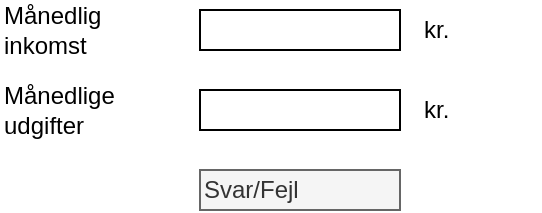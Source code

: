 <mxfile version="26.0.1">
  <diagram name="Side-1" id="G5QGJ-1rBLK25jhtir3_">
    <mxGraphModel dx="450" dy="702" grid="1" gridSize="10" guides="1" tooltips="1" connect="1" arrows="1" fold="1" page="1" pageScale="1" pageWidth="827" pageHeight="1169" math="0" shadow="0">
      <root>
        <mxCell id="0" />
        <mxCell id="1" parent="0" />
        <mxCell id="7I9gYKgFGkx-DXvByydu-1" value="Månedlig inkomst" style="text;html=1;align=left;verticalAlign=middle;whiteSpace=wrap;rounded=0;" vertex="1" parent="1">
          <mxGeometry x="40" y="20" width="60" height="20" as="geometry" />
        </mxCell>
        <mxCell id="7I9gYKgFGkx-DXvByydu-2" value="Månedlige udgifter" style="text;html=1;align=left;verticalAlign=middle;whiteSpace=wrap;rounded=0;" vertex="1" parent="1">
          <mxGeometry x="40" y="60" width="60" height="20" as="geometry" />
        </mxCell>
        <mxCell id="7I9gYKgFGkx-DXvByydu-3" value="" style="rounded=0;whiteSpace=wrap;html=1;" vertex="1" parent="1">
          <mxGeometry x="140" y="60" width="100" height="20" as="geometry" />
        </mxCell>
        <mxCell id="7I9gYKgFGkx-DXvByydu-4" value="kr." style="text;html=1;align=left;verticalAlign=middle;whiteSpace=wrap;rounded=0;" vertex="1" parent="1">
          <mxGeometry x="250" y="55" width="60" height="30" as="geometry" />
        </mxCell>
        <mxCell id="7I9gYKgFGkx-DXvByydu-5" value="" style="rounded=0;whiteSpace=wrap;html=1;" vertex="1" parent="1">
          <mxGeometry x="140" y="20" width="100" height="20" as="geometry" />
        </mxCell>
        <mxCell id="7I9gYKgFGkx-DXvByydu-6" value="Svar/Fejl" style="rounded=0;whiteSpace=wrap;html=1;align=left;verticalAlign=middle;fillColor=#f5f5f5;fontColor=#333333;strokeColor=#666666;" vertex="1" parent="1">
          <mxGeometry x="140" y="100" width="100" height="20" as="geometry" />
        </mxCell>
        <mxCell id="7I9gYKgFGkx-DXvByydu-7" value="kr." style="text;html=1;align=left;verticalAlign=middle;whiteSpace=wrap;rounded=0;" vertex="1" parent="1">
          <mxGeometry x="250" y="15" width="60" height="30" as="geometry" />
        </mxCell>
      </root>
    </mxGraphModel>
  </diagram>
</mxfile>
